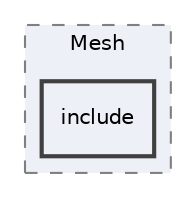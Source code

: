 digraph "include"
{
 // LATEX_PDF_SIZE
  edge [fontname="Helvetica",fontsize="10",labelfontname="Helvetica",labelfontsize="10"];
  node [fontname="Helvetica",fontsize="10",shape=record];
  compound=true
  subgraph clusterdir_7d9d8c079db0d02a7b8176c569f30653 {
    graph [ bgcolor="#edf0f7", pencolor="grey50", style="filled,dashed,", label="Mesh", fontname="Helvetica", fontsize="10", URL="dir_7d9d8c079db0d02a7b8176c569f30653.html"]
  dir_fd3b8591e0b992a6dfb6db4db4458126 [shape=box, label="include", style="filled,bold,", fillcolor="#edf0f7", color="grey25", URL="dir_fd3b8591e0b992a6dfb6db4db4458126.html"];
  }
}
